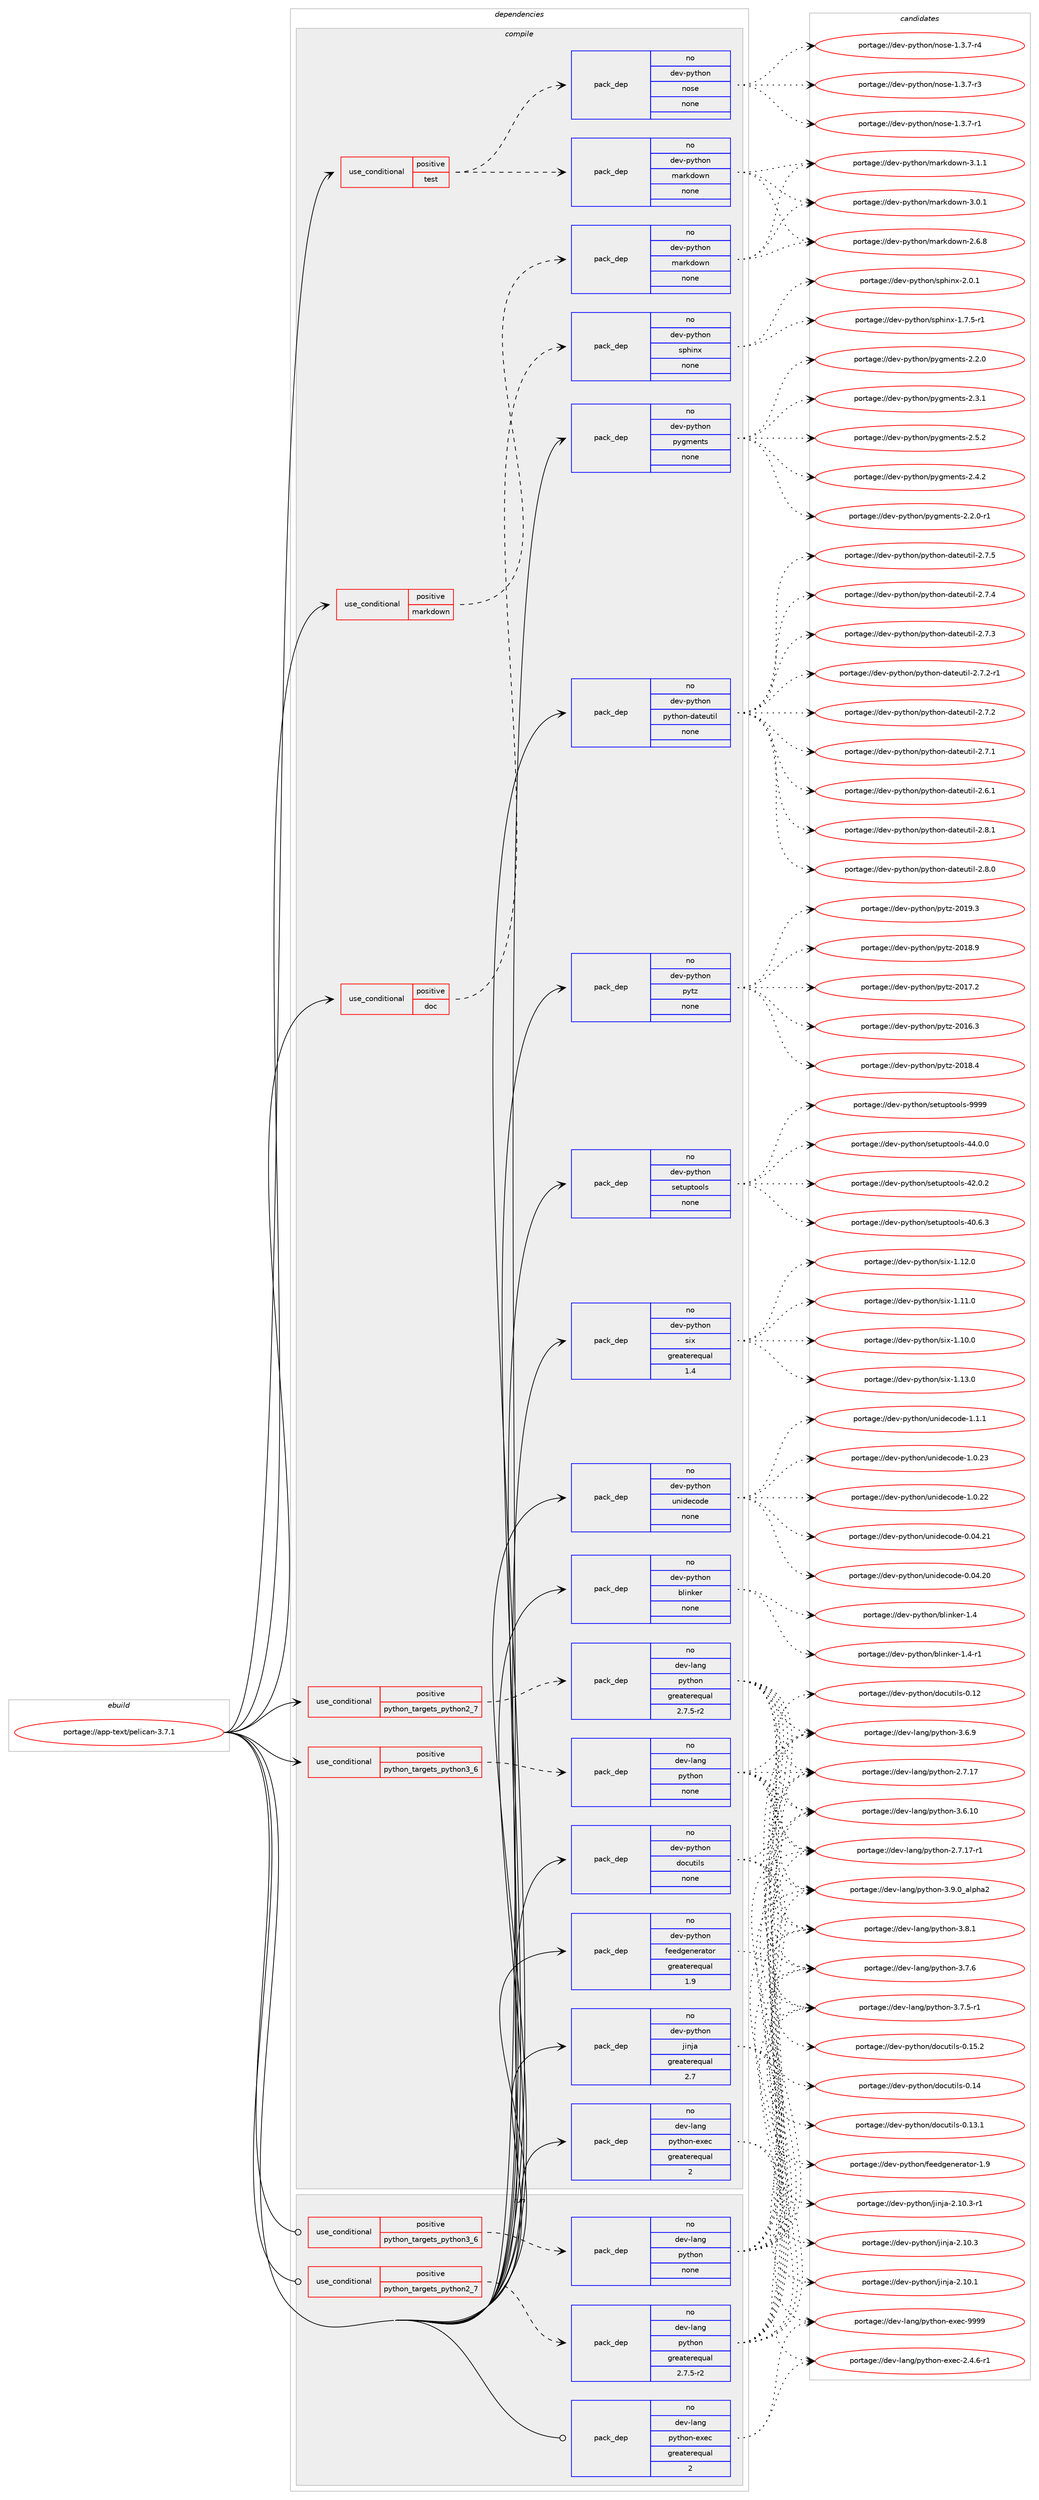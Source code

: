 digraph prolog {

# *************
# Graph options
# *************

newrank=true;
concentrate=true;
compound=true;
graph [rankdir=LR,fontname=Helvetica,fontsize=10,ranksep=1.5];#, ranksep=2.5, nodesep=0.2];
edge  [arrowhead=vee];
node  [fontname=Helvetica,fontsize=10];

# **********
# The ebuild
# **********

subgraph cluster_leftcol {
color=gray;
label=<<i>ebuild</i>>;
id [label="portage://app-text/pelican-3.7.1", color=red, width=4, href="../app-text/pelican-3.7.1.svg"];
}

# ****************
# The dependencies
# ****************

subgraph cluster_midcol {
color=gray;
label=<<i>dependencies</i>>;
subgraph cluster_compile {
fillcolor="#eeeeee";
style=filled;
label=<<i>compile</i>>;
subgraph cond139899 {
dependency593937 [label=<<TABLE BORDER="0" CELLBORDER="1" CELLSPACING="0" CELLPADDING="4"><TR><TD ROWSPAN="3" CELLPADDING="10">use_conditional</TD></TR><TR><TD>positive</TD></TR><TR><TD>doc</TD></TR></TABLE>>, shape=none, color=red];
subgraph pack446127 {
dependency593938 [label=<<TABLE BORDER="0" CELLBORDER="1" CELLSPACING="0" CELLPADDING="4" WIDTH="220"><TR><TD ROWSPAN="6" CELLPADDING="30">pack_dep</TD></TR><TR><TD WIDTH="110">no</TD></TR><TR><TD>dev-python</TD></TR><TR><TD>sphinx</TD></TR><TR><TD>none</TD></TR><TR><TD></TD></TR></TABLE>>, shape=none, color=blue];
}
dependency593937:e -> dependency593938:w [weight=20,style="dashed",arrowhead="vee"];
}
id:e -> dependency593937:w [weight=20,style="solid",arrowhead="vee"];
subgraph cond139900 {
dependency593939 [label=<<TABLE BORDER="0" CELLBORDER="1" CELLSPACING="0" CELLPADDING="4"><TR><TD ROWSPAN="3" CELLPADDING="10">use_conditional</TD></TR><TR><TD>positive</TD></TR><TR><TD>markdown</TD></TR></TABLE>>, shape=none, color=red];
subgraph pack446128 {
dependency593940 [label=<<TABLE BORDER="0" CELLBORDER="1" CELLSPACING="0" CELLPADDING="4" WIDTH="220"><TR><TD ROWSPAN="6" CELLPADDING="30">pack_dep</TD></TR><TR><TD WIDTH="110">no</TD></TR><TR><TD>dev-python</TD></TR><TR><TD>markdown</TD></TR><TR><TD>none</TD></TR><TR><TD></TD></TR></TABLE>>, shape=none, color=blue];
}
dependency593939:e -> dependency593940:w [weight=20,style="dashed",arrowhead="vee"];
}
id:e -> dependency593939:w [weight=20,style="solid",arrowhead="vee"];
subgraph cond139901 {
dependency593941 [label=<<TABLE BORDER="0" CELLBORDER="1" CELLSPACING="0" CELLPADDING="4"><TR><TD ROWSPAN="3" CELLPADDING="10">use_conditional</TD></TR><TR><TD>positive</TD></TR><TR><TD>python_targets_python2_7</TD></TR></TABLE>>, shape=none, color=red];
subgraph pack446129 {
dependency593942 [label=<<TABLE BORDER="0" CELLBORDER="1" CELLSPACING="0" CELLPADDING="4" WIDTH="220"><TR><TD ROWSPAN="6" CELLPADDING="30">pack_dep</TD></TR><TR><TD WIDTH="110">no</TD></TR><TR><TD>dev-lang</TD></TR><TR><TD>python</TD></TR><TR><TD>greaterequal</TD></TR><TR><TD>2.7.5-r2</TD></TR></TABLE>>, shape=none, color=blue];
}
dependency593941:e -> dependency593942:w [weight=20,style="dashed",arrowhead="vee"];
}
id:e -> dependency593941:w [weight=20,style="solid",arrowhead="vee"];
subgraph cond139902 {
dependency593943 [label=<<TABLE BORDER="0" CELLBORDER="1" CELLSPACING="0" CELLPADDING="4"><TR><TD ROWSPAN="3" CELLPADDING="10">use_conditional</TD></TR><TR><TD>positive</TD></TR><TR><TD>python_targets_python3_6</TD></TR></TABLE>>, shape=none, color=red];
subgraph pack446130 {
dependency593944 [label=<<TABLE BORDER="0" CELLBORDER="1" CELLSPACING="0" CELLPADDING="4" WIDTH="220"><TR><TD ROWSPAN="6" CELLPADDING="30">pack_dep</TD></TR><TR><TD WIDTH="110">no</TD></TR><TR><TD>dev-lang</TD></TR><TR><TD>python</TD></TR><TR><TD>none</TD></TR><TR><TD></TD></TR></TABLE>>, shape=none, color=blue];
}
dependency593943:e -> dependency593944:w [weight=20,style="dashed",arrowhead="vee"];
}
id:e -> dependency593943:w [weight=20,style="solid",arrowhead="vee"];
subgraph cond139903 {
dependency593945 [label=<<TABLE BORDER="0" CELLBORDER="1" CELLSPACING="0" CELLPADDING="4"><TR><TD ROWSPAN="3" CELLPADDING="10">use_conditional</TD></TR><TR><TD>positive</TD></TR><TR><TD>test</TD></TR></TABLE>>, shape=none, color=red];
subgraph pack446131 {
dependency593946 [label=<<TABLE BORDER="0" CELLBORDER="1" CELLSPACING="0" CELLPADDING="4" WIDTH="220"><TR><TD ROWSPAN="6" CELLPADDING="30">pack_dep</TD></TR><TR><TD WIDTH="110">no</TD></TR><TR><TD>dev-python</TD></TR><TR><TD>nose</TD></TR><TR><TD>none</TD></TR><TR><TD></TD></TR></TABLE>>, shape=none, color=blue];
}
dependency593945:e -> dependency593946:w [weight=20,style="dashed",arrowhead="vee"];
subgraph pack446132 {
dependency593947 [label=<<TABLE BORDER="0" CELLBORDER="1" CELLSPACING="0" CELLPADDING="4" WIDTH="220"><TR><TD ROWSPAN="6" CELLPADDING="30">pack_dep</TD></TR><TR><TD WIDTH="110">no</TD></TR><TR><TD>dev-python</TD></TR><TR><TD>markdown</TD></TR><TR><TD>none</TD></TR><TR><TD></TD></TR></TABLE>>, shape=none, color=blue];
}
dependency593945:e -> dependency593947:w [weight=20,style="dashed",arrowhead="vee"];
}
id:e -> dependency593945:w [weight=20,style="solid",arrowhead="vee"];
subgraph pack446133 {
dependency593948 [label=<<TABLE BORDER="0" CELLBORDER="1" CELLSPACING="0" CELLPADDING="4" WIDTH="220"><TR><TD ROWSPAN="6" CELLPADDING="30">pack_dep</TD></TR><TR><TD WIDTH="110">no</TD></TR><TR><TD>dev-lang</TD></TR><TR><TD>python-exec</TD></TR><TR><TD>greaterequal</TD></TR><TR><TD>2</TD></TR></TABLE>>, shape=none, color=blue];
}
id:e -> dependency593948:w [weight=20,style="solid",arrowhead="vee"];
subgraph pack446134 {
dependency593949 [label=<<TABLE BORDER="0" CELLBORDER="1" CELLSPACING="0" CELLPADDING="4" WIDTH="220"><TR><TD ROWSPAN="6" CELLPADDING="30">pack_dep</TD></TR><TR><TD WIDTH="110">no</TD></TR><TR><TD>dev-python</TD></TR><TR><TD>blinker</TD></TR><TR><TD>none</TD></TR><TR><TD></TD></TR></TABLE>>, shape=none, color=blue];
}
id:e -> dependency593949:w [weight=20,style="solid",arrowhead="vee"];
subgraph pack446135 {
dependency593950 [label=<<TABLE BORDER="0" CELLBORDER="1" CELLSPACING="0" CELLPADDING="4" WIDTH="220"><TR><TD ROWSPAN="6" CELLPADDING="30">pack_dep</TD></TR><TR><TD WIDTH="110">no</TD></TR><TR><TD>dev-python</TD></TR><TR><TD>docutils</TD></TR><TR><TD>none</TD></TR><TR><TD></TD></TR></TABLE>>, shape=none, color=blue];
}
id:e -> dependency593950:w [weight=20,style="solid",arrowhead="vee"];
subgraph pack446136 {
dependency593951 [label=<<TABLE BORDER="0" CELLBORDER="1" CELLSPACING="0" CELLPADDING="4" WIDTH="220"><TR><TD ROWSPAN="6" CELLPADDING="30">pack_dep</TD></TR><TR><TD WIDTH="110">no</TD></TR><TR><TD>dev-python</TD></TR><TR><TD>feedgenerator</TD></TR><TR><TD>greaterequal</TD></TR><TR><TD>1.9</TD></TR></TABLE>>, shape=none, color=blue];
}
id:e -> dependency593951:w [weight=20,style="solid",arrowhead="vee"];
subgraph pack446137 {
dependency593952 [label=<<TABLE BORDER="0" CELLBORDER="1" CELLSPACING="0" CELLPADDING="4" WIDTH="220"><TR><TD ROWSPAN="6" CELLPADDING="30">pack_dep</TD></TR><TR><TD WIDTH="110">no</TD></TR><TR><TD>dev-python</TD></TR><TR><TD>jinja</TD></TR><TR><TD>greaterequal</TD></TR><TR><TD>2.7</TD></TR></TABLE>>, shape=none, color=blue];
}
id:e -> dependency593952:w [weight=20,style="solid",arrowhead="vee"];
subgraph pack446138 {
dependency593953 [label=<<TABLE BORDER="0" CELLBORDER="1" CELLSPACING="0" CELLPADDING="4" WIDTH="220"><TR><TD ROWSPAN="6" CELLPADDING="30">pack_dep</TD></TR><TR><TD WIDTH="110">no</TD></TR><TR><TD>dev-python</TD></TR><TR><TD>pygments</TD></TR><TR><TD>none</TD></TR><TR><TD></TD></TR></TABLE>>, shape=none, color=blue];
}
id:e -> dependency593953:w [weight=20,style="solid",arrowhead="vee"];
subgraph pack446139 {
dependency593954 [label=<<TABLE BORDER="0" CELLBORDER="1" CELLSPACING="0" CELLPADDING="4" WIDTH="220"><TR><TD ROWSPAN="6" CELLPADDING="30">pack_dep</TD></TR><TR><TD WIDTH="110">no</TD></TR><TR><TD>dev-python</TD></TR><TR><TD>python-dateutil</TD></TR><TR><TD>none</TD></TR><TR><TD></TD></TR></TABLE>>, shape=none, color=blue];
}
id:e -> dependency593954:w [weight=20,style="solid",arrowhead="vee"];
subgraph pack446140 {
dependency593955 [label=<<TABLE BORDER="0" CELLBORDER="1" CELLSPACING="0" CELLPADDING="4" WIDTH="220"><TR><TD ROWSPAN="6" CELLPADDING="30">pack_dep</TD></TR><TR><TD WIDTH="110">no</TD></TR><TR><TD>dev-python</TD></TR><TR><TD>pytz</TD></TR><TR><TD>none</TD></TR><TR><TD></TD></TR></TABLE>>, shape=none, color=blue];
}
id:e -> dependency593955:w [weight=20,style="solid",arrowhead="vee"];
subgraph pack446141 {
dependency593956 [label=<<TABLE BORDER="0" CELLBORDER="1" CELLSPACING="0" CELLPADDING="4" WIDTH="220"><TR><TD ROWSPAN="6" CELLPADDING="30">pack_dep</TD></TR><TR><TD WIDTH="110">no</TD></TR><TR><TD>dev-python</TD></TR><TR><TD>setuptools</TD></TR><TR><TD>none</TD></TR><TR><TD></TD></TR></TABLE>>, shape=none, color=blue];
}
id:e -> dependency593956:w [weight=20,style="solid",arrowhead="vee"];
subgraph pack446142 {
dependency593957 [label=<<TABLE BORDER="0" CELLBORDER="1" CELLSPACING="0" CELLPADDING="4" WIDTH="220"><TR><TD ROWSPAN="6" CELLPADDING="30">pack_dep</TD></TR><TR><TD WIDTH="110">no</TD></TR><TR><TD>dev-python</TD></TR><TR><TD>six</TD></TR><TR><TD>greaterequal</TD></TR><TR><TD>1.4</TD></TR></TABLE>>, shape=none, color=blue];
}
id:e -> dependency593957:w [weight=20,style="solid",arrowhead="vee"];
subgraph pack446143 {
dependency593958 [label=<<TABLE BORDER="0" CELLBORDER="1" CELLSPACING="0" CELLPADDING="4" WIDTH="220"><TR><TD ROWSPAN="6" CELLPADDING="30">pack_dep</TD></TR><TR><TD WIDTH="110">no</TD></TR><TR><TD>dev-python</TD></TR><TR><TD>unidecode</TD></TR><TR><TD>none</TD></TR><TR><TD></TD></TR></TABLE>>, shape=none, color=blue];
}
id:e -> dependency593958:w [weight=20,style="solid",arrowhead="vee"];
}
subgraph cluster_compileandrun {
fillcolor="#eeeeee";
style=filled;
label=<<i>compile and run</i>>;
}
subgraph cluster_run {
fillcolor="#eeeeee";
style=filled;
label=<<i>run</i>>;
subgraph cond139904 {
dependency593959 [label=<<TABLE BORDER="0" CELLBORDER="1" CELLSPACING="0" CELLPADDING="4"><TR><TD ROWSPAN="3" CELLPADDING="10">use_conditional</TD></TR><TR><TD>positive</TD></TR><TR><TD>python_targets_python2_7</TD></TR></TABLE>>, shape=none, color=red];
subgraph pack446144 {
dependency593960 [label=<<TABLE BORDER="0" CELLBORDER="1" CELLSPACING="0" CELLPADDING="4" WIDTH="220"><TR><TD ROWSPAN="6" CELLPADDING="30">pack_dep</TD></TR><TR><TD WIDTH="110">no</TD></TR><TR><TD>dev-lang</TD></TR><TR><TD>python</TD></TR><TR><TD>greaterequal</TD></TR><TR><TD>2.7.5-r2</TD></TR></TABLE>>, shape=none, color=blue];
}
dependency593959:e -> dependency593960:w [weight=20,style="dashed",arrowhead="vee"];
}
id:e -> dependency593959:w [weight=20,style="solid",arrowhead="odot"];
subgraph cond139905 {
dependency593961 [label=<<TABLE BORDER="0" CELLBORDER="1" CELLSPACING="0" CELLPADDING="4"><TR><TD ROWSPAN="3" CELLPADDING="10">use_conditional</TD></TR><TR><TD>positive</TD></TR><TR><TD>python_targets_python3_6</TD></TR></TABLE>>, shape=none, color=red];
subgraph pack446145 {
dependency593962 [label=<<TABLE BORDER="0" CELLBORDER="1" CELLSPACING="0" CELLPADDING="4" WIDTH="220"><TR><TD ROWSPAN="6" CELLPADDING="30">pack_dep</TD></TR><TR><TD WIDTH="110">no</TD></TR><TR><TD>dev-lang</TD></TR><TR><TD>python</TD></TR><TR><TD>none</TD></TR><TR><TD></TD></TR></TABLE>>, shape=none, color=blue];
}
dependency593961:e -> dependency593962:w [weight=20,style="dashed",arrowhead="vee"];
}
id:e -> dependency593961:w [weight=20,style="solid",arrowhead="odot"];
subgraph pack446146 {
dependency593963 [label=<<TABLE BORDER="0" CELLBORDER="1" CELLSPACING="0" CELLPADDING="4" WIDTH="220"><TR><TD ROWSPAN="6" CELLPADDING="30">pack_dep</TD></TR><TR><TD WIDTH="110">no</TD></TR><TR><TD>dev-lang</TD></TR><TR><TD>python-exec</TD></TR><TR><TD>greaterequal</TD></TR><TR><TD>2</TD></TR></TABLE>>, shape=none, color=blue];
}
id:e -> dependency593963:w [weight=20,style="solid",arrowhead="odot"];
}
}

# **************
# The candidates
# **************

subgraph cluster_choices {
rank=same;
color=gray;
label=<<i>candidates</i>>;

subgraph choice446127 {
color=black;
nodesep=1;
choice1001011184511212111610411111047115112104105110120455046484649 [label="portage://dev-python/sphinx-2.0.1", color=red, width=4,href="../dev-python/sphinx-2.0.1.svg"];
choice10010111845112121116104111110471151121041051101204549465546534511449 [label="portage://dev-python/sphinx-1.7.5-r1", color=red, width=4,href="../dev-python/sphinx-1.7.5-r1.svg"];
dependency593938:e -> choice1001011184511212111610411111047115112104105110120455046484649:w [style=dotted,weight="100"];
dependency593938:e -> choice10010111845112121116104111110471151121041051101204549465546534511449:w [style=dotted,weight="100"];
}
subgraph choice446128 {
color=black;
nodesep=1;
choice100101118451121211161041111104710997114107100111119110455146494649 [label="portage://dev-python/markdown-3.1.1", color=red, width=4,href="../dev-python/markdown-3.1.1.svg"];
choice100101118451121211161041111104710997114107100111119110455146484649 [label="portage://dev-python/markdown-3.0.1", color=red, width=4,href="../dev-python/markdown-3.0.1.svg"];
choice100101118451121211161041111104710997114107100111119110455046544656 [label="portage://dev-python/markdown-2.6.8", color=red, width=4,href="../dev-python/markdown-2.6.8.svg"];
dependency593940:e -> choice100101118451121211161041111104710997114107100111119110455146494649:w [style=dotted,weight="100"];
dependency593940:e -> choice100101118451121211161041111104710997114107100111119110455146484649:w [style=dotted,weight="100"];
dependency593940:e -> choice100101118451121211161041111104710997114107100111119110455046544656:w [style=dotted,weight="100"];
}
subgraph choice446129 {
color=black;
nodesep=1;
choice10010111845108971101034711212111610411111045514657464895971081121049750 [label="portage://dev-lang/python-3.9.0_alpha2", color=red, width=4,href="../dev-lang/python-3.9.0_alpha2.svg"];
choice100101118451089711010347112121116104111110455146564649 [label="portage://dev-lang/python-3.8.1", color=red, width=4,href="../dev-lang/python-3.8.1.svg"];
choice100101118451089711010347112121116104111110455146554654 [label="portage://dev-lang/python-3.7.6", color=red, width=4,href="../dev-lang/python-3.7.6.svg"];
choice1001011184510897110103471121211161041111104551465546534511449 [label="portage://dev-lang/python-3.7.5-r1", color=red, width=4,href="../dev-lang/python-3.7.5-r1.svg"];
choice100101118451089711010347112121116104111110455146544657 [label="portage://dev-lang/python-3.6.9", color=red, width=4,href="../dev-lang/python-3.6.9.svg"];
choice10010111845108971101034711212111610411111045514654464948 [label="portage://dev-lang/python-3.6.10", color=red, width=4,href="../dev-lang/python-3.6.10.svg"];
choice100101118451089711010347112121116104111110455046554649554511449 [label="portage://dev-lang/python-2.7.17-r1", color=red, width=4,href="../dev-lang/python-2.7.17-r1.svg"];
choice10010111845108971101034711212111610411111045504655464955 [label="portage://dev-lang/python-2.7.17", color=red, width=4,href="../dev-lang/python-2.7.17.svg"];
dependency593942:e -> choice10010111845108971101034711212111610411111045514657464895971081121049750:w [style=dotted,weight="100"];
dependency593942:e -> choice100101118451089711010347112121116104111110455146564649:w [style=dotted,weight="100"];
dependency593942:e -> choice100101118451089711010347112121116104111110455146554654:w [style=dotted,weight="100"];
dependency593942:e -> choice1001011184510897110103471121211161041111104551465546534511449:w [style=dotted,weight="100"];
dependency593942:e -> choice100101118451089711010347112121116104111110455146544657:w [style=dotted,weight="100"];
dependency593942:e -> choice10010111845108971101034711212111610411111045514654464948:w [style=dotted,weight="100"];
dependency593942:e -> choice100101118451089711010347112121116104111110455046554649554511449:w [style=dotted,weight="100"];
dependency593942:e -> choice10010111845108971101034711212111610411111045504655464955:w [style=dotted,weight="100"];
}
subgraph choice446130 {
color=black;
nodesep=1;
choice10010111845108971101034711212111610411111045514657464895971081121049750 [label="portage://dev-lang/python-3.9.0_alpha2", color=red, width=4,href="../dev-lang/python-3.9.0_alpha2.svg"];
choice100101118451089711010347112121116104111110455146564649 [label="portage://dev-lang/python-3.8.1", color=red, width=4,href="../dev-lang/python-3.8.1.svg"];
choice100101118451089711010347112121116104111110455146554654 [label="portage://dev-lang/python-3.7.6", color=red, width=4,href="../dev-lang/python-3.7.6.svg"];
choice1001011184510897110103471121211161041111104551465546534511449 [label="portage://dev-lang/python-3.7.5-r1", color=red, width=4,href="../dev-lang/python-3.7.5-r1.svg"];
choice100101118451089711010347112121116104111110455146544657 [label="portage://dev-lang/python-3.6.9", color=red, width=4,href="../dev-lang/python-3.6.9.svg"];
choice10010111845108971101034711212111610411111045514654464948 [label="portage://dev-lang/python-3.6.10", color=red, width=4,href="../dev-lang/python-3.6.10.svg"];
choice100101118451089711010347112121116104111110455046554649554511449 [label="portage://dev-lang/python-2.7.17-r1", color=red, width=4,href="../dev-lang/python-2.7.17-r1.svg"];
choice10010111845108971101034711212111610411111045504655464955 [label="portage://dev-lang/python-2.7.17", color=red, width=4,href="../dev-lang/python-2.7.17.svg"];
dependency593944:e -> choice10010111845108971101034711212111610411111045514657464895971081121049750:w [style=dotted,weight="100"];
dependency593944:e -> choice100101118451089711010347112121116104111110455146564649:w [style=dotted,weight="100"];
dependency593944:e -> choice100101118451089711010347112121116104111110455146554654:w [style=dotted,weight="100"];
dependency593944:e -> choice1001011184510897110103471121211161041111104551465546534511449:w [style=dotted,weight="100"];
dependency593944:e -> choice100101118451089711010347112121116104111110455146544657:w [style=dotted,weight="100"];
dependency593944:e -> choice10010111845108971101034711212111610411111045514654464948:w [style=dotted,weight="100"];
dependency593944:e -> choice100101118451089711010347112121116104111110455046554649554511449:w [style=dotted,weight="100"];
dependency593944:e -> choice10010111845108971101034711212111610411111045504655464955:w [style=dotted,weight="100"];
}
subgraph choice446131 {
color=black;
nodesep=1;
choice10010111845112121116104111110471101111151014549465146554511452 [label="portage://dev-python/nose-1.3.7-r4", color=red, width=4,href="../dev-python/nose-1.3.7-r4.svg"];
choice10010111845112121116104111110471101111151014549465146554511451 [label="portage://dev-python/nose-1.3.7-r3", color=red, width=4,href="../dev-python/nose-1.3.7-r3.svg"];
choice10010111845112121116104111110471101111151014549465146554511449 [label="portage://dev-python/nose-1.3.7-r1", color=red, width=4,href="../dev-python/nose-1.3.7-r1.svg"];
dependency593946:e -> choice10010111845112121116104111110471101111151014549465146554511452:w [style=dotted,weight="100"];
dependency593946:e -> choice10010111845112121116104111110471101111151014549465146554511451:w [style=dotted,weight="100"];
dependency593946:e -> choice10010111845112121116104111110471101111151014549465146554511449:w [style=dotted,weight="100"];
}
subgraph choice446132 {
color=black;
nodesep=1;
choice100101118451121211161041111104710997114107100111119110455146494649 [label="portage://dev-python/markdown-3.1.1", color=red, width=4,href="../dev-python/markdown-3.1.1.svg"];
choice100101118451121211161041111104710997114107100111119110455146484649 [label="portage://dev-python/markdown-3.0.1", color=red, width=4,href="../dev-python/markdown-3.0.1.svg"];
choice100101118451121211161041111104710997114107100111119110455046544656 [label="portage://dev-python/markdown-2.6.8", color=red, width=4,href="../dev-python/markdown-2.6.8.svg"];
dependency593947:e -> choice100101118451121211161041111104710997114107100111119110455146494649:w [style=dotted,weight="100"];
dependency593947:e -> choice100101118451121211161041111104710997114107100111119110455146484649:w [style=dotted,weight="100"];
dependency593947:e -> choice100101118451121211161041111104710997114107100111119110455046544656:w [style=dotted,weight="100"];
}
subgraph choice446133 {
color=black;
nodesep=1;
choice10010111845108971101034711212111610411111045101120101994557575757 [label="portage://dev-lang/python-exec-9999", color=red, width=4,href="../dev-lang/python-exec-9999.svg"];
choice10010111845108971101034711212111610411111045101120101994550465246544511449 [label="portage://dev-lang/python-exec-2.4.6-r1", color=red, width=4,href="../dev-lang/python-exec-2.4.6-r1.svg"];
dependency593948:e -> choice10010111845108971101034711212111610411111045101120101994557575757:w [style=dotted,weight="100"];
dependency593948:e -> choice10010111845108971101034711212111610411111045101120101994550465246544511449:w [style=dotted,weight="100"];
}
subgraph choice446134 {
color=black;
nodesep=1;
choice100101118451121211161041111104798108105110107101114454946524511449 [label="portage://dev-python/blinker-1.4-r1", color=red, width=4,href="../dev-python/blinker-1.4-r1.svg"];
choice10010111845112121116104111110479810810511010710111445494652 [label="portage://dev-python/blinker-1.4", color=red, width=4,href="../dev-python/blinker-1.4.svg"];
dependency593949:e -> choice100101118451121211161041111104798108105110107101114454946524511449:w [style=dotted,weight="100"];
dependency593949:e -> choice10010111845112121116104111110479810810511010710111445494652:w [style=dotted,weight="100"];
}
subgraph choice446135 {
color=black;
nodesep=1;
choice10010111845112121116104111110471001119911711610510811545484649534650 [label="portage://dev-python/docutils-0.15.2", color=red, width=4,href="../dev-python/docutils-0.15.2.svg"];
choice1001011184511212111610411111047100111991171161051081154548464952 [label="portage://dev-python/docutils-0.14", color=red, width=4,href="../dev-python/docutils-0.14.svg"];
choice10010111845112121116104111110471001119911711610510811545484649514649 [label="portage://dev-python/docutils-0.13.1", color=red, width=4,href="../dev-python/docutils-0.13.1.svg"];
choice1001011184511212111610411111047100111991171161051081154548464950 [label="portage://dev-python/docutils-0.12", color=red, width=4,href="../dev-python/docutils-0.12.svg"];
dependency593950:e -> choice10010111845112121116104111110471001119911711610510811545484649534650:w [style=dotted,weight="100"];
dependency593950:e -> choice1001011184511212111610411111047100111991171161051081154548464952:w [style=dotted,weight="100"];
dependency593950:e -> choice10010111845112121116104111110471001119911711610510811545484649514649:w [style=dotted,weight="100"];
dependency593950:e -> choice1001011184511212111610411111047100111991171161051081154548464950:w [style=dotted,weight="100"];
}
subgraph choice446136 {
color=black;
nodesep=1;
choice10010111845112121116104111110471021011011001031011101011149711611111445494657 [label="portage://dev-python/feedgenerator-1.9", color=red, width=4,href="../dev-python/feedgenerator-1.9.svg"];
dependency593951:e -> choice10010111845112121116104111110471021011011001031011101011149711611111445494657:w [style=dotted,weight="100"];
}
subgraph choice446137 {
color=black;
nodesep=1;
choice100101118451121211161041111104710610511010697455046494846514511449 [label="portage://dev-python/jinja-2.10.3-r1", color=red, width=4,href="../dev-python/jinja-2.10.3-r1.svg"];
choice10010111845112121116104111110471061051101069745504649484651 [label="portage://dev-python/jinja-2.10.3", color=red, width=4,href="../dev-python/jinja-2.10.3.svg"];
choice10010111845112121116104111110471061051101069745504649484649 [label="portage://dev-python/jinja-2.10.1", color=red, width=4,href="../dev-python/jinja-2.10.1.svg"];
dependency593952:e -> choice100101118451121211161041111104710610511010697455046494846514511449:w [style=dotted,weight="100"];
dependency593952:e -> choice10010111845112121116104111110471061051101069745504649484651:w [style=dotted,weight="100"];
dependency593952:e -> choice10010111845112121116104111110471061051101069745504649484649:w [style=dotted,weight="100"];
}
subgraph choice446138 {
color=black;
nodesep=1;
choice1001011184511212111610411111047112121103109101110116115455046534650 [label="portage://dev-python/pygments-2.5.2", color=red, width=4,href="../dev-python/pygments-2.5.2.svg"];
choice1001011184511212111610411111047112121103109101110116115455046524650 [label="portage://dev-python/pygments-2.4.2", color=red, width=4,href="../dev-python/pygments-2.4.2.svg"];
choice1001011184511212111610411111047112121103109101110116115455046514649 [label="portage://dev-python/pygments-2.3.1", color=red, width=4,href="../dev-python/pygments-2.3.1.svg"];
choice10010111845112121116104111110471121211031091011101161154550465046484511449 [label="portage://dev-python/pygments-2.2.0-r1", color=red, width=4,href="../dev-python/pygments-2.2.0-r1.svg"];
choice1001011184511212111610411111047112121103109101110116115455046504648 [label="portage://dev-python/pygments-2.2.0", color=red, width=4,href="../dev-python/pygments-2.2.0.svg"];
dependency593953:e -> choice1001011184511212111610411111047112121103109101110116115455046534650:w [style=dotted,weight="100"];
dependency593953:e -> choice1001011184511212111610411111047112121103109101110116115455046524650:w [style=dotted,weight="100"];
dependency593953:e -> choice1001011184511212111610411111047112121103109101110116115455046514649:w [style=dotted,weight="100"];
dependency593953:e -> choice10010111845112121116104111110471121211031091011101161154550465046484511449:w [style=dotted,weight="100"];
dependency593953:e -> choice1001011184511212111610411111047112121103109101110116115455046504648:w [style=dotted,weight="100"];
}
subgraph choice446139 {
color=black;
nodesep=1;
choice10010111845112121116104111110471121211161041111104510097116101117116105108455046564649 [label="portage://dev-python/python-dateutil-2.8.1", color=red, width=4,href="../dev-python/python-dateutil-2.8.1.svg"];
choice10010111845112121116104111110471121211161041111104510097116101117116105108455046564648 [label="portage://dev-python/python-dateutil-2.8.0", color=red, width=4,href="../dev-python/python-dateutil-2.8.0.svg"];
choice10010111845112121116104111110471121211161041111104510097116101117116105108455046554653 [label="portage://dev-python/python-dateutil-2.7.5", color=red, width=4,href="../dev-python/python-dateutil-2.7.5.svg"];
choice10010111845112121116104111110471121211161041111104510097116101117116105108455046554652 [label="portage://dev-python/python-dateutil-2.7.4", color=red, width=4,href="../dev-python/python-dateutil-2.7.4.svg"];
choice10010111845112121116104111110471121211161041111104510097116101117116105108455046554651 [label="portage://dev-python/python-dateutil-2.7.3", color=red, width=4,href="../dev-python/python-dateutil-2.7.3.svg"];
choice100101118451121211161041111104711212111610411111045100971161011171161051084550465546504511449 [label="portage://dev-python/python-dateutil-2.7.2-r1", color=red, width=4,href="../dev-python/python-dateutil-2.7.2-r1.svg"];
choice10010111845112121116104111110471121211161041111104510097116101117116105108455046554650 [label="portage://dev-python/python-dateutil-2.7.2", color=red, width=4,href="../dev-python/python-dateutil-2.7.2.svg"];
choice10010111845112121116104111110471121211161041111104510097116101117116105108455046554649 [label="portage://dev-python/python-dateutil-2.7.1", color=red, width=4,href="../dev-python/python-dateutil-2.7.1.svg"];
choice10010111845112121116104111110471121211161041111104510097116101117116105108455046544649 [label="portage://dev-python/python-dateutil-2.6.1", color=red, width=4,href="../dev-python/python-dateutil-2.6.1.svg"];
dependency593954:e -> choice10010111845112121116104111110471121211161041111104510097116101117116105108455046564649:w [style=dotted,weight="100"];
dependency593954:e -> choice10010111845112121116104111110471121211161041111104510097116101117116105108455046564648:w [style=dotted,weight="100"];
dependency593954:e -> choice10010111845112121116104111110471121211161041111104510097116101117116105108455046554653:w [style=dotted,weight="100"];
dependency593954:e -> choice10010111845112121116104111110471121211161041111104510097116101117116105108455046554652:w [style=dotted,weight="100"];
dependency593954:e -> choice10010111845112121116104111110471121211161041111104510097116101117116105108455046554651:w [style=dotted,weight="100"];
dependency593954:e -> choice100101118451121211161041111104711212111610411111045100971161011171161051084550465546504511449:w [style=dotted,weight="100"];
dependency593954:e -> choice10010111845112121116104111110471121211161041111104510097116101117116105108455046554650:w [style=dotted,weight="100"];
dependency593954:e -> choice10010111845112121116104111110471121211161041111104510097116101117116105108455046554649:w [style=dotted,weight="100"];
dependency593954:e -> choice10010111845112121116104111110471121211161041111104510097116101117116105108455046544649:w [style=dotted,weight="100"];
}
subgraph choice446140 {
color=black;
nodesep=1;
choice100101118451121211161041111104711212111612245504849574651 [label="portage://dev-python/pytz-2019.3", color=red, width=4,href="../dev-python/pytz-2019.3.svg"];
choice100101118451121211161041111104711212111612245504849564657 [label="portage://dev-python/pytz-2018.9", color=red, width=4,href="../dev-python/pytz-2018.9.svg"];
choice100101118451121211161041111104711212111612245504849564652 [label="portage://dev-python/pytz-2018.4", color=red, width=4,href="../dev-python/pytz-2018.4.svg"];
choice100101118451121211161041111104711212111612245504849554650 [label="portage://dev-python/pytz-2017.2", color=red, width=4,href="../dev-python/pytz-2017.2.svg"];
choice100101118451121211161041111104711212111612245504849544651 [label="portage://dev-python/pytz-2016.3", color=red, width=4,href="../dev-python/pytz-2016.3.svg"];
dependency593955:e -> choice100101118451121211161041111104711212111612245504849574651:w [style=dotted,weight="100"];
dependency593955:e -> choice100101118451121211161041111104711212111612245504849564657:w [style=dotted,weight="100"];
dependency593955:e -> choice100101118451121211161041111104711212111612245504849564652:w [style=dotted,weight="100"];
dependency593955:e -> choice100101118451121211161041111104711212111612245504849554650:w [style=dotted,weight="100"];
dependency593955:e -> choice100101118451121211161041111104711212111612245504849544651:w [style=dotted,weight="100"];
}
subgraph choice446141 {
color=black;
nodesep=1;
choice10010111845112121116104111110471151011161171121161111111081154557575757 [label="portage://dev-python/setuptools-9999", color=red, width=4,href="../dev-python/setuptools-9999.svg"];
choice100101118451121211161041111104711510111611711211611111110811545525246484648 [label="portage://dev-python/setuptools-44.0.0", color=red, width=4,href="../dev-python/setuptools-44.0.0.svg"];
choice100101118451121211161041111104711510111611711211611111110811545525046484650 [label="portage://dev-python/setuptools-42.0.2", color=red, width=4,href="../dev-python/setuptools-42.0.2.svg"];
choice100101118451121211161041111104711510111611711211611111110811545524846544651 [label="portage://dev-python/setuptools-40.6.3", color=red, width=4,href="../dev-python/setuptools-40.6.3.svg"];
dependency593956:e -> choice10010111845112121116104111110471151011161171121161111111081154557575757:w [style=dotted,weight="100"];
dependency593956:e -> choice100101118451121211161041111104711510111611711211611111110811545525246484648:w [style=dotted,weight="100"];
dependency593956:e -> choice100101118451121211161041111104711510111611711211611111110811545525046484650:w [style=dotted,weight="100"];
dependency593956:e -> choice100101118451121211161041111104711510111611711211611111110811545524846544651:w [style=dotted,weight="100"];
}
subgraph choice446142 {
color=black;
nodesep=1;
choice100101118451121211161041111104711510512045494649514648 [label="portage://dev-python/six-1.13.0", color=red, width=4,href="../dev-python/six-1.13.0.svg"];
choice100101118451121211161041111104711510512045494649504648 [label="portage://dev-python/six-1.12.0", color=red, width=4,href="../dev-python/six-1.12.0.svg"];
choice100101118451121211161041111104711510512045494649494648 [label="portage://dev-python/six-1.11.0", color=red, width=4,href="../dev-python/six-1.11.0.svg"];
choice100101118451121211161041111104711510512045494649484648 [label="portage://dev-python/six-1.10.0", color=red, width=4,href="../dev-python/six-1.10.0.svg"];
dependency593957:e -> choice100101118451121211161041111104711510512045494649514648:w [style=dotted,weight="100"];
dependency593957:e -> choice100101118451121211161041111104711510512045494649504648:w [style=dotted,weight="100"];
dependency593957:e -> choice100101118451121211161041111104711510512045494649494648:w [style=dotted,weight="100"];
dependency593957:e -> choice100101118451121211161041111104711510512045494649484648:w [style=dotted,weight="100"];
}
subgraph choice446143 {
color=black;
nodesep=1;
choice100101118451121211161041111104711711010510010199111100101454946494649 [label="portage://dev-python/unidecode-1.1.1", color=red, width=4,href="../dev-python/unidecode-1.1.1.svg"];
choice10010111845112121116104111110471171101051001019911110010145494648465051 [label="portage://dev-python/unidecode-1.0.23", color=red, width=4,href="../dev-python/unidecode-1.0.23.svg"];
choice10010111845112121116104111110471171101051001019911110010145494648465050 [label="portage://dev-python/unidecode-1.0.22", color=red, width=4,href="../dev-python/unidecode-1.0.22.svg"];
choice1001011184511212111610411111047117110105100101991111001014548464852465049 [label="portage://dev-python/unidecode-0.04.21", color=red, width=4,href="../dev-python/unidecode-0.04.21.svg"];
choice1001011184511212111610411111047117110105100101991111001014548464852465048 [label="portage://dev-python/unidecode-0.04.20", color=red, width=4,href="../dev-python/unidecode-0.04.20.svg"];
dependency593958:e -> choice100101118451121211161041111104711711010510010199111100101454946494649:w [style=dotted,weight="100"];
dependency593958:e -> choice10010111845112121116104111110471171101051001019911110010145494648465051:w [style=dotted,weight="100"];
dependency593958:e -> choice10010111845112121116104111110471171101051001019911110010145494648465050:w [style=dotted,weight="100"];
dependency593958:e -> choice1001011184511212111610411111047117110105100101991111001014548464852465049:w [style=dotted,weight="100"];
dependency593958:e -> choice1001011184511212111610411111047117110105100101991111001014548464852465048:w [style=dotted,weight="100"];
}
subgraph choice446144 {
color=black;
nodesep=1;
choice10010111845108971101034711212111610411111045514657464895971081121049750 [label="portage://dev-lang/python-3.9.0_alpha2", color=red, width=4,href="../dev-lang/python-3.9.0_alpha2.svg"];
choice100101118451089711010347112121116104111110455146564649 [label="portage://dev-lang/python-3.8.1", color=red, width=4,href="../dev-lang/python-3.8.1.svg"];
choice100101118451089711010347112121116104111110455146554654 [label="portage://dev-lang/python-3.7.6", color=red, width=4,href="../dev-lang/python-3.7.6.svg"];
choice1001011184510897110103471121211161041111104551465546534511449 [label="portage://dev-lang/python-3.7.5-r1", color=red, width=4,href="../dev-lang/python-3.7.5-r1.svg"];
choice100101118451089711010347112121116104111110455146544657 [label="portage://dev-lang/python-3.6.9", color=red, width=4,href="../dev-lang/python-3.6.9.svg"];
choice10010111845108971101034711212111610411111045514654464948 [label="portage://dev-lang/python-3.6.10", color=red, width=4,href="../dev-lang/python-3.6.10.svg"];
choice100101118451089711010347112121116104111110455046554649554511449 [label="portage://dev-lang/python-2.7.17-r1", color=red, width=4,href="../dev-lang/python-2.7.17-r1.svg"];
choice10010111845108971101034711212111610411111045504655464955 [label="portage://dev-lang/python-2.7.17", color=red, width=4,href="../dev-lang/python-2.7.17.svg"];
dependency593960:e -> choice10010111845108971101034711212111610411111045514657464895971081121049750:w [style=dotted,weight="100"];
dependency593960:e -> choice100101118451089711010347112121116104111110455146564649:w [style=dotted,weight="100"];
dependency593960:e -> choice100101118451089711010347112121116104111110455146554654:w [style=dotted,weight="100"];
dependency593960:e -> choice1001011184510897110103471121211161041111104551465546534511449:w [style=dotted,weight="100"];
dependency593960:e -> choice100101118451089711010347112121116104111110455146544657:w [style=dotted,weight="100"];
dependency593960:e -> choice10010111845108971101034711212111610411111045514654464948:w [style=dotted,weight="100"];
dependency593960:e -> choice100101118451089711010347112121116104111110455046554649554511449:w [style=dotted,weight="100"];
dependency593960:e -> choice10010111845108971101034711212111610411111045504655464955:w [style=dotted,weight="100"];
}
subgraph choice446145 {
color=black;
nodesep=1;
choice10010111845108971101034711212111610411111045514657464895971081121049750 [label="portage://dev-lang/python-3.9.0_alpha2", color=red, width=4,href="../dev-lang/python-3.9.0_alpha2.svg"];
choice100101118451089711010347112121116104111110455146564649 [label="portage://dev-lang/python-3.8.1", color=red, width=4,href="../dev-lang/python-3.8.1.svg"];
choice100101118451089711010347112121116104111110455146554654 [label="portage://dev-lang/python-3.7.6", color=red, width=4,href="../dev-lang/python-3.7.6.svg"];
choice1001011184510897110103471121211161041111104551465546534511449 [label="portage://dev-lang/python-3.7.5-r1", color=red, width=4,href="../dev-lang/python-3.7.5-r1.svg"];
choice100101118451089711010347112121116104111110455146544657 [label="portage://dev-lang/python-3.6.9", color=red, width=4,href="../dev-lang/python-3.6.9.svg"];
choice10010111845108971101034711212111610411111045514654464948 [label="portage://dev-lang/python-3.6.10", color=red, width=4,href="../dev-lang/python-3.6.10.svg"];
choice100101118451089711010347112121116104111110455046554649554511449 [label="portage://dev-lang/python-2.7.17-r1", color=red, width=4,href="../dev-lang/python-2.7.17-r1.svg"];
choice10010111845108971101034711212111610411111045504655464955 [label="portage://dev-lang/python-2.7.17", color=red, width=4,href="../dev-lang/python-2.7.17.svg"];
dependency593962:e -> choice10010111845108971101034711212111610411111045514657464895971081121049750:w [style=dotted,weight="100"];
dependency593962:e -> choice100101118451089711010347112121116104111110455146564649:w [style=dotted,weight="100"];
dependency593962:e -> choice100101118451089711010347112121116104111110455146554654:w [style=dotted,weight="100"];
dependency593962:e -> choice1001011184510897110103471121211161041111104551465546534511449:w [style=dotted,weight="100"];
dependency593962:e -> choice100101118451089711010347112121116104111110455146544657:w [style=dotted,weight="100"];
dependency593962:e -> choice10010111845108971101034711212111610411111045514654464948:w [style=dotted,weight="100"];
dependency593962:e -> choice100101118451089711010347112121116104111110455046554649554511449:w [style=dotted,weight="100"];
dependency593962:e -> choice10010111845108971101034711212111610411111045504655464955:w [style=dotted,weight="100"];
}
subgraph choice446146 {
color=black;
nodesep=1;
choice10010111845108971101034711212111610411111045101120101994557575757 [label="portage://dev-lang/python-exec-9999", color=red, width=4,href="../dev-lang/python-exec-9999.svg"];
choice10010111845108971101034711212111610411111045101120101994550465246544511449 [label="portage://dev-lang/python-exec-2.4.6-r1", color=red, width=4,href="../dev-lang/python-exec-2.4.6-r1.svg"];
dependency593963:e -> choice10010111845108971101034711212111610411111045101120101994557575757:w [style=dotted,weight="100"];
dependency593963:e -> choice10010111845108971101034711212111610411111045101120101994550465246544511449:w [style=dotted,weight="100"];
}
}

}
